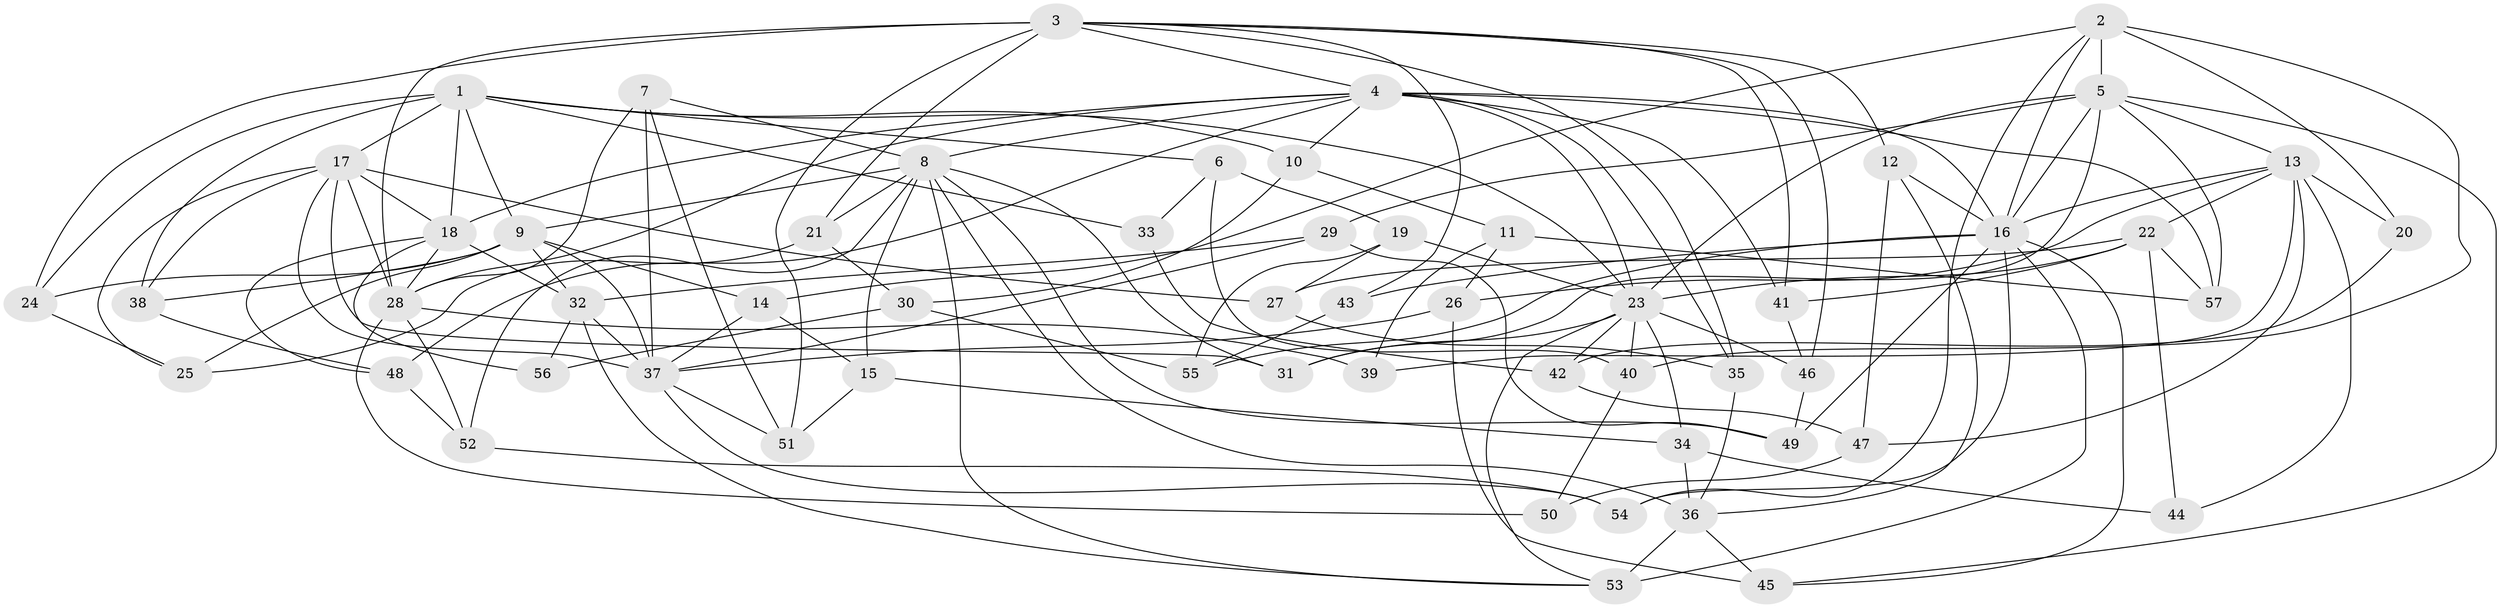 // original degree distribution, {4: 1.0}
// Generated by graph-tools (version 1.1) at 2025/37/03/09/25 02:37:58]
// undirected, 57 vertices, 148 edges
graph export_dot {
graph [start="1"]
  node [color=gray90,style=filled];
  1;
  2;
  3;
  4;
  5;
  6;
  7;
  8;
  9;
  10;
  11;
  12;
  13;
  14;
  15;
  16;
  17;
  18;
  19;
  20;
  21;
  22;
  23;
  24;
  25;
  26;
  27;
  28;
  29;
  30;
  31;
  32;
  33;
  34;
  35;
  36;
  37;
  38;
  39;
  40;
  41;
  42;
  43;
  44;
  45;
  46;
  47;
  48;
  49;
  50;
  51;
  52;
  53;
  54;
  55;
  56;
  57;
  1 -- 6 [weight=1.0];
  1 -- 9 [weight=1.0];
  1 -- 10 [weight=1.0];
  1 -- 17 [weight=3.0];
  1 -- 18 [weight=1.0];
  1 -- 23 [weight=1.0];
  1 -- 24 [weight=1.0];
  1 -- 33 [weight=2.0];
  1 -- 38 [weight=1.0];
  2 -- 5 [weight=3.0];
  2 -- 14 [weight=1.0];
  2 -- 16 [weight=1.0];
  2 -- 20 [weight=1.0];
  2 -- 40 [weight=1.0];
  2 -- 54 [weight=1.0];
  3 -- 4 [weight=1.0];
  3 -- 12 [weight=1.0];
  3 -- 21 [weight=1.0];
  3 -- 24 [weight=1.0];
  3 -- 28 [weight=3.0];
  3 -- 35 [weight=1.0];
  3 -- 41 [weight=1.0];
  3 -- 43 [weight=1.0];
  3 -- 46 [weight=1.0];
  3 -- 51 [weight=1.0];
  4 -- 8 [weight=1.0];
  4 -- 10 [weight=1.0];
  4 -- 16 [weight=1.0];
  4 -- 18 [weight=1.0];
  4 -- 23 [weight=2.0];
  4 -- 28 [weight=1.0];
  4 -- 35 [weight=1.0];
  4 -- 41 [weight=1.0];
  4 -- 48 [weight=1.0];
  4 -- 57 [weight=1.0];
  5 -- 13 [weight=1.0];
  5 -- 16 [weight=1.0];
  5 -- 23 [weight=1.0];
  5 -- 29 [weight=1.0];
  5 -- 31 [weight=1.0];
  5 -- 45 [weight=1.0];
  5 -- 57 [weight=1.0];
  6 -- 19 [weight=1.0];
  6 -- 33 [weight=1.0];
  6 -- 40 [weight=1.0];
  7 -- 8 [weight=1.0];
  7 -- 28 [weight=1.0];
  7 -- 37 [weight=1.0];
  7 -- 51 [weight=1.0];
  8 -- 9 [weight=2.0];
  8 -- 15 [weight=1.0];
  8 -- 21 [weight=1.0];
  8 -- 31 [weight=1.0];
  8 -- 36 [weight=2.0];
  8 -- 49 [weight=1.0];
  8 -- 52 [weight=1.0];
  8 -- 53 [weight=1.0];
  9 -- 14 [weight=1.0];
  9 -- 24 [weight=1.0];
  9 -- 25 [weight=1.0];
  9 -- 32 [weight=3.0];
  9 -- 37 [weight=2.0];
  9 -- 38 [weight=1.0];
  10 -- 11 [weight=1.0];
  10 -- 30 [weight=1.0];
  11 -- 26 [weight=1.0];
  11 -- 39 [weight=1.0];
  11 -- 57 [weight=1.0];
  12 -- 16 [weight=1.0];
  12 -- 36 [weight=1.0];
  12 -- 47 [weight=1.0];
  13 -- 16 [weight=1.0];
  13 -- 20 [weight=2.0];
  13 -- 22 [weight=2.0];
  13 -- 26 [weight=1.0];
  13 -- 39 [weight=1.0];
  13 -- 44 [weight=1.0];
  13 -- 47 [weight=1.0];
  14 -- 15 [weight=1.0];
  14 -- 37 [weight=1.0];
  15 -- 34 [weight=1.0];
  15 -- 51 [weight=1.0];
  16 -- 43 [weight=2.0];
  16 -- 45 [weight=1.0];
  16 -- 49 [weight=1.0];
  16 -- 53 [weight=1.0];
  16 -- 54 [weight=1.0];
  16 -- 55 [weight=1.0];
  17 -- 18 [weight=1.0];
  17 -- 25 [weight=1.0];
  17 -- 27 [weight=1.0];
  17 -- 28 [weight=1.0];
  17 -- 31 [weight=1.0];
  17 -- 37 [weight=1.0];
  17 -- 38 [weight=1.0];
  18 -- 28 [weight=1.0];
  18 -- 32 [weight=1.0];
  18 -- 48 [weight=1.0];
  18 -- 56 [weight=2.0];
  19 -- 23 [weight=1.0];
  19 -- 27 [weight=1.0];
  19 -- 55 [weight=1.0];
  20 -- 42 [weight=1.0];
  21 -- 25 [weight=1.0];
  21 -- 30 [weight=1.0];
  22 -- 23 [weight=1.0];
  22 -- 27 [weight=1.0];
  22 -- 41 [weight=1.0];
  22 -- 44 [weight=2.0];
  22 -- 57 [weight=1.0];
  23 -- 31 [weight=1.0];
  23 -- 34 [weight=1.0];
  23 -- 40 [weight=1.0];
  23 -- 42 [weight=1.0];
  23 -- 46 [weight=1.0];
  23 -- 53 [weight=1.0];
  24 -- 25 [weight=1.0];
  26 -- 37 [weight=1.0];
  26 -- 45 [weight=1.0];
  27 -- 35 [weight=1.0];
  28 -- 39 [weight=2.0];
  28 -- 50 [weight=2.0];
  28 -- 52 [weight=1.0];
  29 -- 32 [weight=1.0];
  29 -- 37 [weight=1.0];
  29 -- 49 [weight=1.0];
  30 -- 55 [weight=1.0];
  30 -- 56 [weight=1.0];
  32 -- 37 [weight=1.0];
  32 -- 53 [weight=1.0];
  32 -- 56 [weight=1.0];
  33 -- 42 [weight=1.0];
  34 -- 36 [weight=1.0];
  34 -- 44 [weight=1.0];
  35 -- 36 [weight=1.0];
  36 -- 45 [weight=1.0];
  36 -- 53 [weight=2.0];
  37 -- 51 [weight=1.0];
  37 -- 54 [weight=1.0];
  38 -- 48 [weight=1.0];
  40 -- 50 [weight=1.0];
  41 -- 46 [weight=1.0];
  42 -- 47 [weight=1.0];
  43 -- 55 [weight=1.0];
  46 -- 49 [weight=1.0];
  47 -- 50 [weight=1.0];
  48 -- 52 [weight=1.0];
  52 -- 54 [weight=1.0];
}
